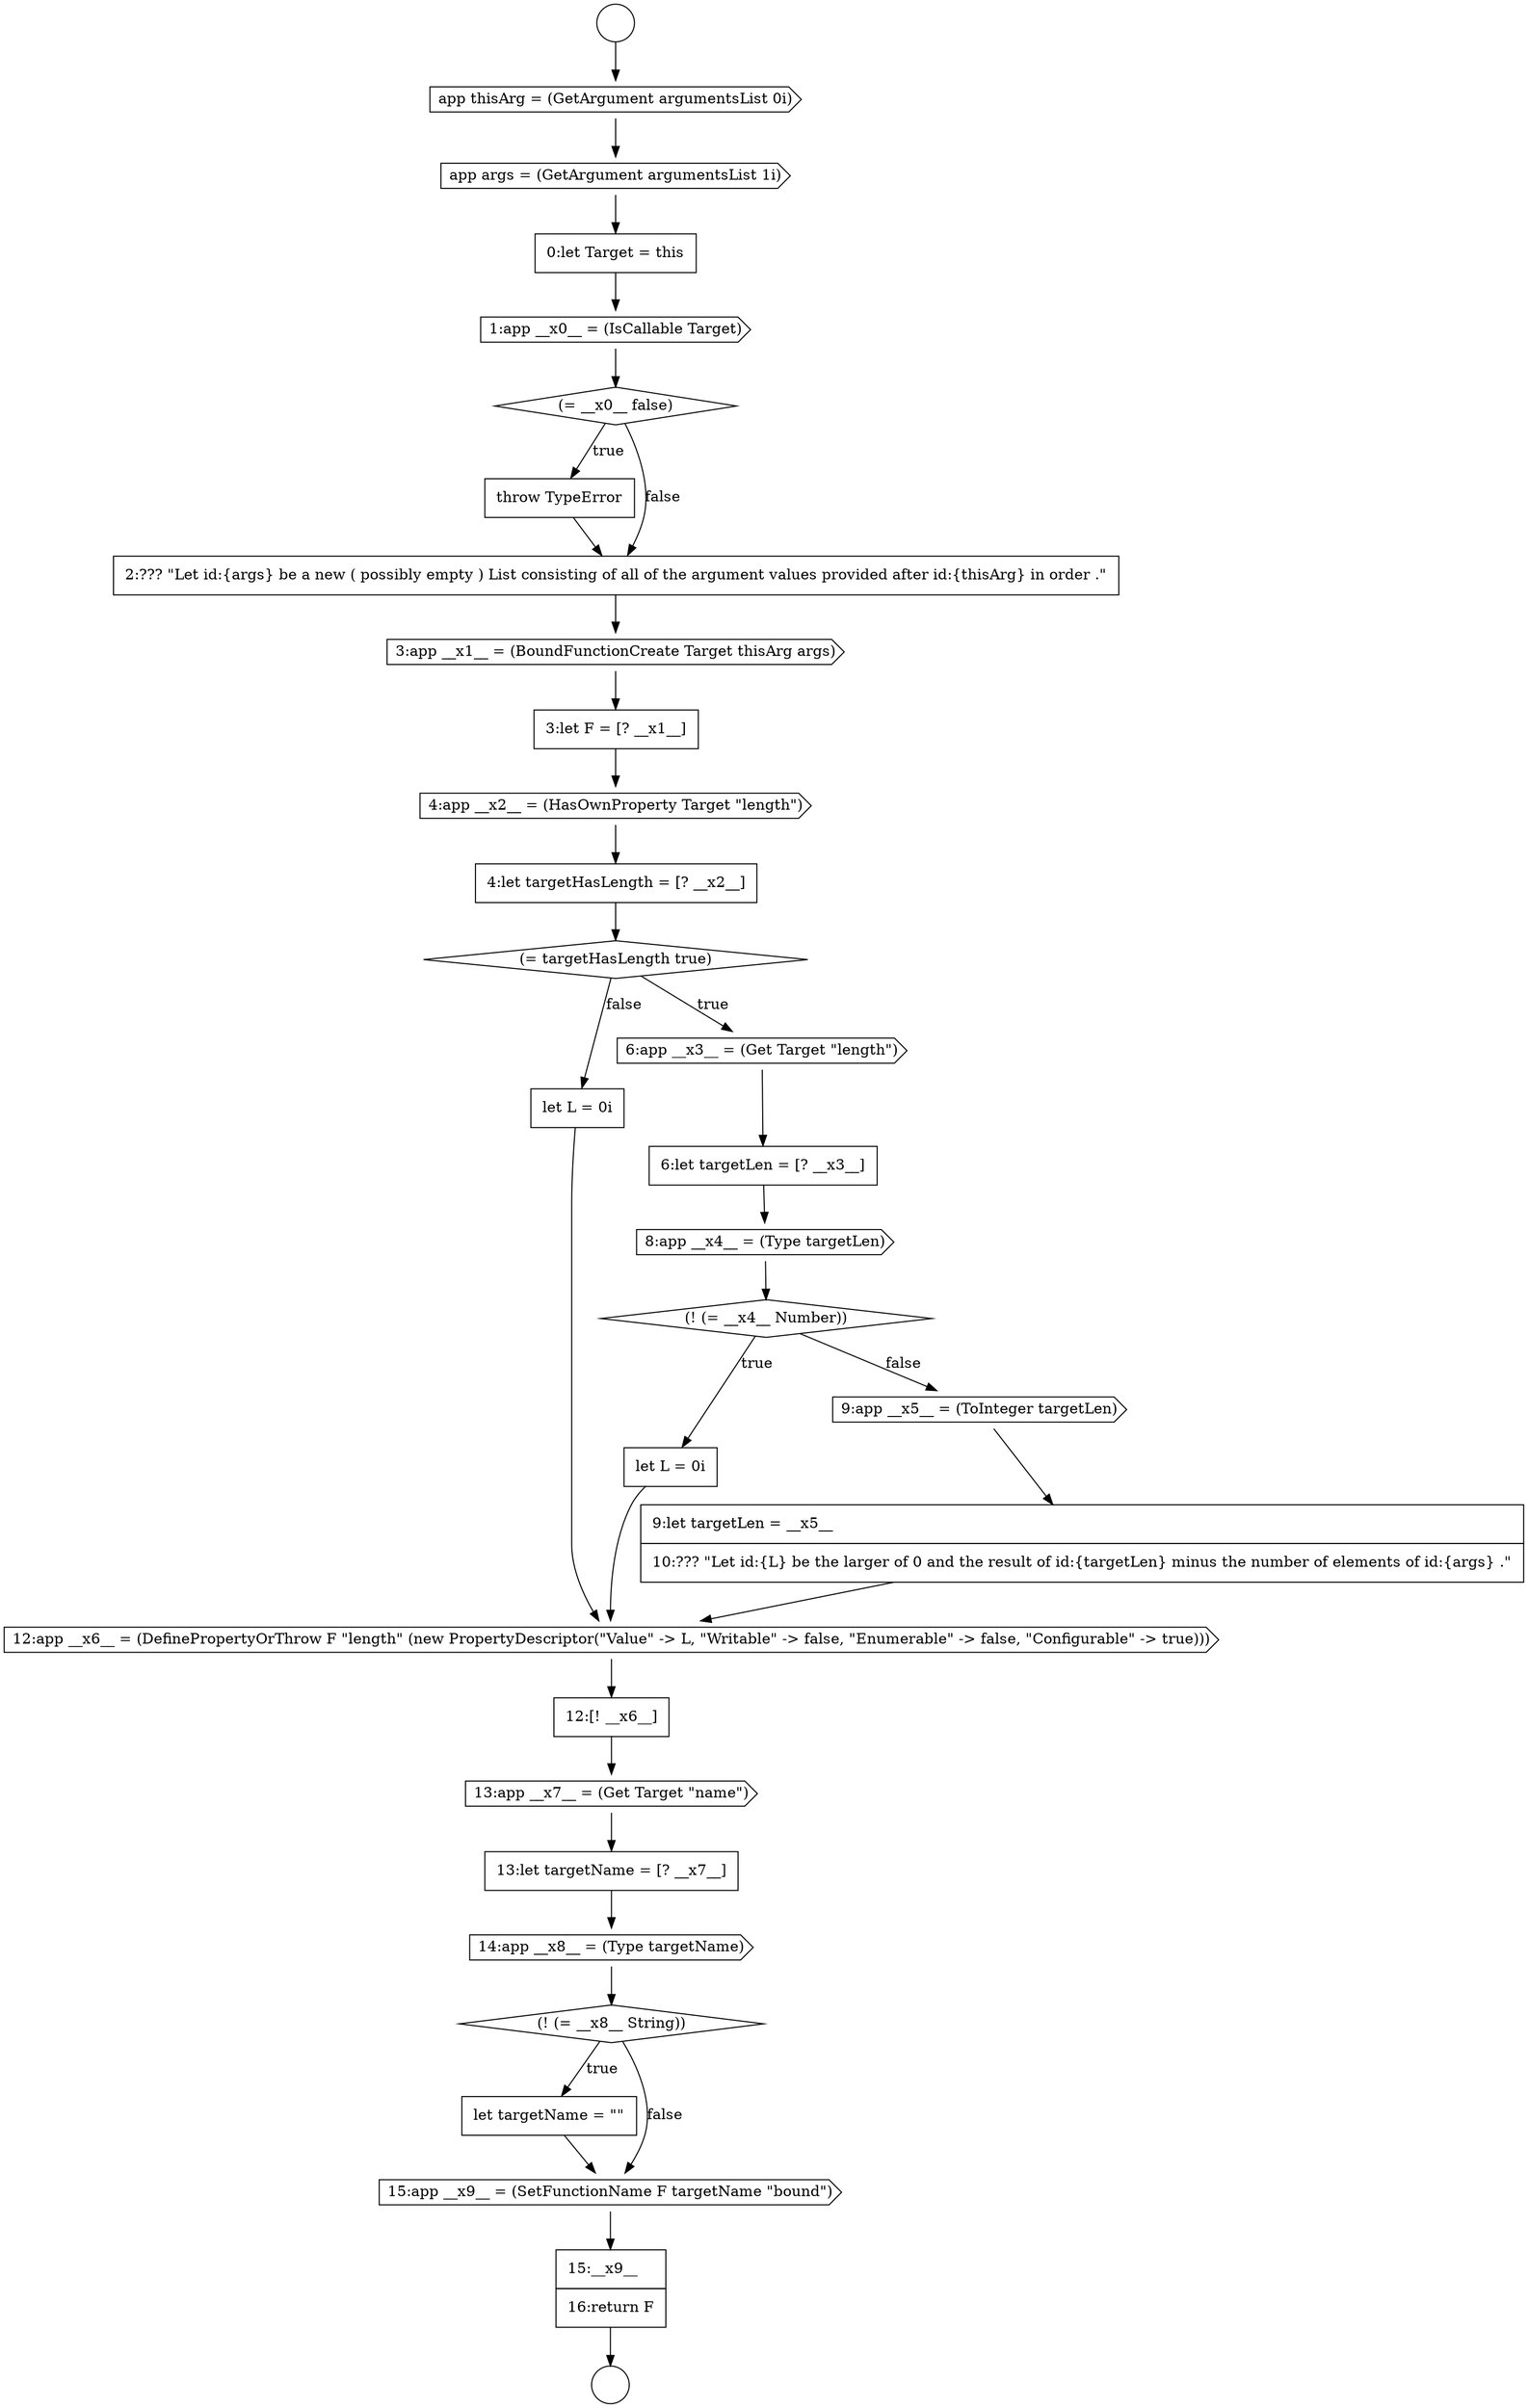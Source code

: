 digraph {
  node10662 [shape=circle label=" " color="black" fillcolor="white" style=filled]
  node10666 [shape=cds, label=<<font color="black">1:app __x0__ = (IsCallable Target)</font>> color="black" fillcolor="white" style=filled]
  node10689 [shape=none, margin=0, label=<<font color="black">
    <table border="0" cellborder="1" cellspacing="0" cellpadding="10">
      <tr><td align="left">let targetName = &quot;&quot;</td></tr>
    </table>
  </font>> color="black" fillcolor="white" style=filled]
  node10683 [shape=cds, label=<<font color="black">12:app __x6__ = (DefinePropertyOrThrow F &quot;length&quot; (new PropertyDescriptor(&quot;Value&quot; -&gt; L, &quot;Writable&quot; -&gt; false, &quot;Enumerable&quot; -&gt; false, &quot;Configurable&quot; -&gt; true)))</font>> color="black" fillcolor="white" style=filled]
  node10668 [shape=none, margin=0, label=<<font color="black">
    <table border="0" cellborder="1" cellspacing="0" cellpadding="10">
      <tr><td align="left">throw TypeError</td></tr>
    </table>
  </font>> color="black" fillcolor="white" style=filled]
  node10681 [shape=none, margin=0, label=<<font color="black">
    <table border="0" cellborder="1" cellspacing="0" cellpadding="10">
      <tr><td align="left">9:let targetLen = __x5__</td></tr>
      <tr><td align="left">10:??? &quot;Let id:{L} be the larger of 0 and the result of id:{targetLen} minus the number of elements of id:{args} .&quot;</td></tr>
    </table>
  </font>> color="black" fillcolor="white" style=filled]
  node10691 [shape=none, margin=0, label=<<font color="black">
    <table border="0" cellborder="1" cellspacing="0" cellpadding="10">
      <tr><td align="left">15:__x9__</td></tr>
      <tr><td align="left">16:return F</td></tr>
    </table>
  </font>> color="black" fillcolor="white" style=filled]
  node10673 [shape=none, margin=0, label=<<font color="black">
    <table border="0" cellborder="1" cellspacing="0" cellpadding="10">
      <tr><td align="left">4:let targetHasLength = [? __x2__]</td></tr>
    </table>
  </font>> color="black" fillcolor="white" style=filled]
  node10679 [shape=none, margin=0, label=<<font color="black">
    <table border="0" cellborder="1" cellspacing="0" cellpadding="10">
      <tr><td align="left">let L = 0i</td></tr>
    </table>
  </font>> color="black" fillcolor="white" style=filled]
  node10687 [shape=cds, label=<<font color="black">14:app __x8__ = (Type targetName)</font>> color="black" fillcolor="white" style=filled]
  node10665 [shape=none, margin=0, label=<<font color="black">
    <table border="0" cellborder="1" cellspacing="0" cellpadding="10">
      <tr><td align="left">0:let Target = this</td></tr>
    </table>
  </font>> color="black" fillcolor="white" style=filled]
  node10682 [shape=none, margin=0, label=<<font color="black">
    <table border="0" cellborder="1" cellspacing="0" cellpadding="10">
      <tr><td align="left">let L = 0i</td></tr>
    </table>
  </font>> color="black" fillcolor="white" style=filled]
  node10670 [shape=cds, label=<<font color="black">3:app __x1__ = (BoundFunctionCreate Target thisArg args)</font>> color="black" fillcolor="white" style=filled]
  node10690 [shape=cds, label=<<font color="black">15:app __x9__ = (SetFunctionName F targetName &quot;bound&quot;)</font>> color="black" fillcolor="white" style=filled]
  node10661 [shape=circle label=" " color="black" fillcolor="white" style=filled]
  node10678 [shape=diamond, label=<<font color="black">(! (= __x4__ Number))</font>> color="black" fillcolor="white" style=filled]
  node10676 [shape=none, margin=0, label=<<font color="black">
    <table border="0" cellborder="1" cellspacing="0" cellpadding="10">
      <tr><td align="left">6:let targetLen = [? __x3__]</td></tr>
    </table>
  </font>> color="black" fillcolor="white" style=filled]
  node10671 [shape=none, margin=0, label=<<font color="black">
    <table border="0" cellborder="1" cellspacing="0" cellpadding="10">
      <tr><td align="left">3:let F = [? __x1__]</td></tr>
    </table>
  </font>> color="black" fillcolor="white" style=filled]
  node10688 [shape=diamond, label=<<font color="black">(! (= __x8__ String))</font>> color="black" fillcolor="white" style=filled]
  node10664 [shape=cds, label=<<font color="black">app args = (GetArgument argumentsList 1i)</font>> color="black" fillcolor="white" style=filled]
  node10677 [shape=cds, label=<<font color="black">8:app __x4__ = (Type targetLen)</font>> color="black" fillcolor="white" style=filled]
  node10675 [shape=cds, label=<<font color="black">6:app __x3__ = (Get Target &quot;length&quot;)</font>> color="black" fillcolor="white" style=filled]
  node10672 [shape=cds, label=<<font color="black">4:app __x2__ = (HasOwnProperty Target &quot;length&quot;)</font>> color="black" fillcolor="white" style=filled]
  node10685 [shape=cds, label=<<font color="black">13:app __x7__ = (Get Target &quot;name&quot;)</font>> color="black" fillcolor="white" style=filled]
  node10684 [shape=none, margin=0, label=<<font color="black">
    <table border="0" cellborder="1" cellspacing="0" cellpadding="10">
      <tr><td align="left">12:[! __x6__]</td></tr>
    </table>
  </font>> color="black" fillcolor="white" style=filled]
  node10667 [shape=diamond, label=<<font color="black">(= __x0__ false)</font>> color="black" fillcolor="white" style=filled]
  node10663 [shape=cds, label=<<font color="black">app thisArg = (GetArgument argumentsList 0i)</font>> color="black" fillcolor="white" style=filled]
  node10674 [shape=diamond, label=<<font color="black">(= targetHasLength true)</font>> color="black" fillcolor="white" style=filled]
  node10680 [shape=cds, label=<<font color="black">9:app __x5__ = (ToInteger targetLen)</font>> color="black" fillcolor="white" style=filled]
  node10686 [shape=none, margin=0, label=<<font color="black">
    <table border="0" cellborder="1" cellspacing="0" cellpadding="10">
      <tr><td align="left">13:let targetName = [? __x7__]</td></tr>
    </table>
  </font>> color="black" fillcolor="white" style=filled]
  node10669 [shape=none, margin=0, label=<<font color="black">
    <table border="0" cellborder="1" cellspacing="0" cellpadding="10">
      <tr><td align="left">2:??? &quot;Let id:{args} be a new ( possibly empty ) List consisting of all of the argument values provided after id:{thisArg} in order .&quot;</td></tr>
    </table>
  </font>> color="black" fillcolor="white" style=filled]
  node10669 -> node10670 [ color="black"]
  node10683 -> node10684 [ color="black"]
  node10668 -> node10669 [ color="black"]
  node10664 -> node10665 [ color="black"]
  node10671 -> node10672 [ color="black"]
  node10682 -> node10683 [ color="black"]
  node10686 -> node10687 [ color="black"]
  node10677 -> node10678 [ color="black"]
  node10681 -> node10683 [ color="black"]
  node10684 -> node10685 [ color="black"]
  node10689 -> node10690 [ color="black"]
  node10685 -> node10686 [ color="black"]
  node10680 -> node10681 [ color="black"]
  node10663 -> node10664 [ color="black"]
  node10675 -> node10676 [ color="black"]
  node10676 -> node10677 [ color="black"]
  node10691 -> node10662 [ color="black"]
  node10667 -> node10668 [label=<<font color="black">true</font>> color="black"]
  node10667 -> node10669 [label=<<font color="black">false</font>> color="black"]
  node10665 -> node10666 [ color="black"]
  node10687 -> node10688 [ color="black"]
  node10688 -> node10689 [label=<<font color="black">true</font>> color="black"]
  node10688 -> node10690 [label=<<font color="black">false</font>> color="black"]
  node10670 -> node10671 [ color="black"]
  node10678 -> node10679 [label=<<font color="black">true</font>> color="black"]
  node10678 -> node10680 [label=<<font color="black">false</font>> color="black"]
  node10679 -> node10683 [ color="black"]
  node10666 -> node10667 [ color="black"]
  node10690 -> node10691 [ color="black"]
  node10661 -> node10663 [ color="black"]
  node10674 -> node10675 [label=<<font color="black">true</font>> color="black"]
  node10674 -> node10682 [label=<<font color="black">false</font>> color="black"]
  node10673 -> node10674 [ color="black"]
  node10672 -> node10673 [ color="black"]
}
